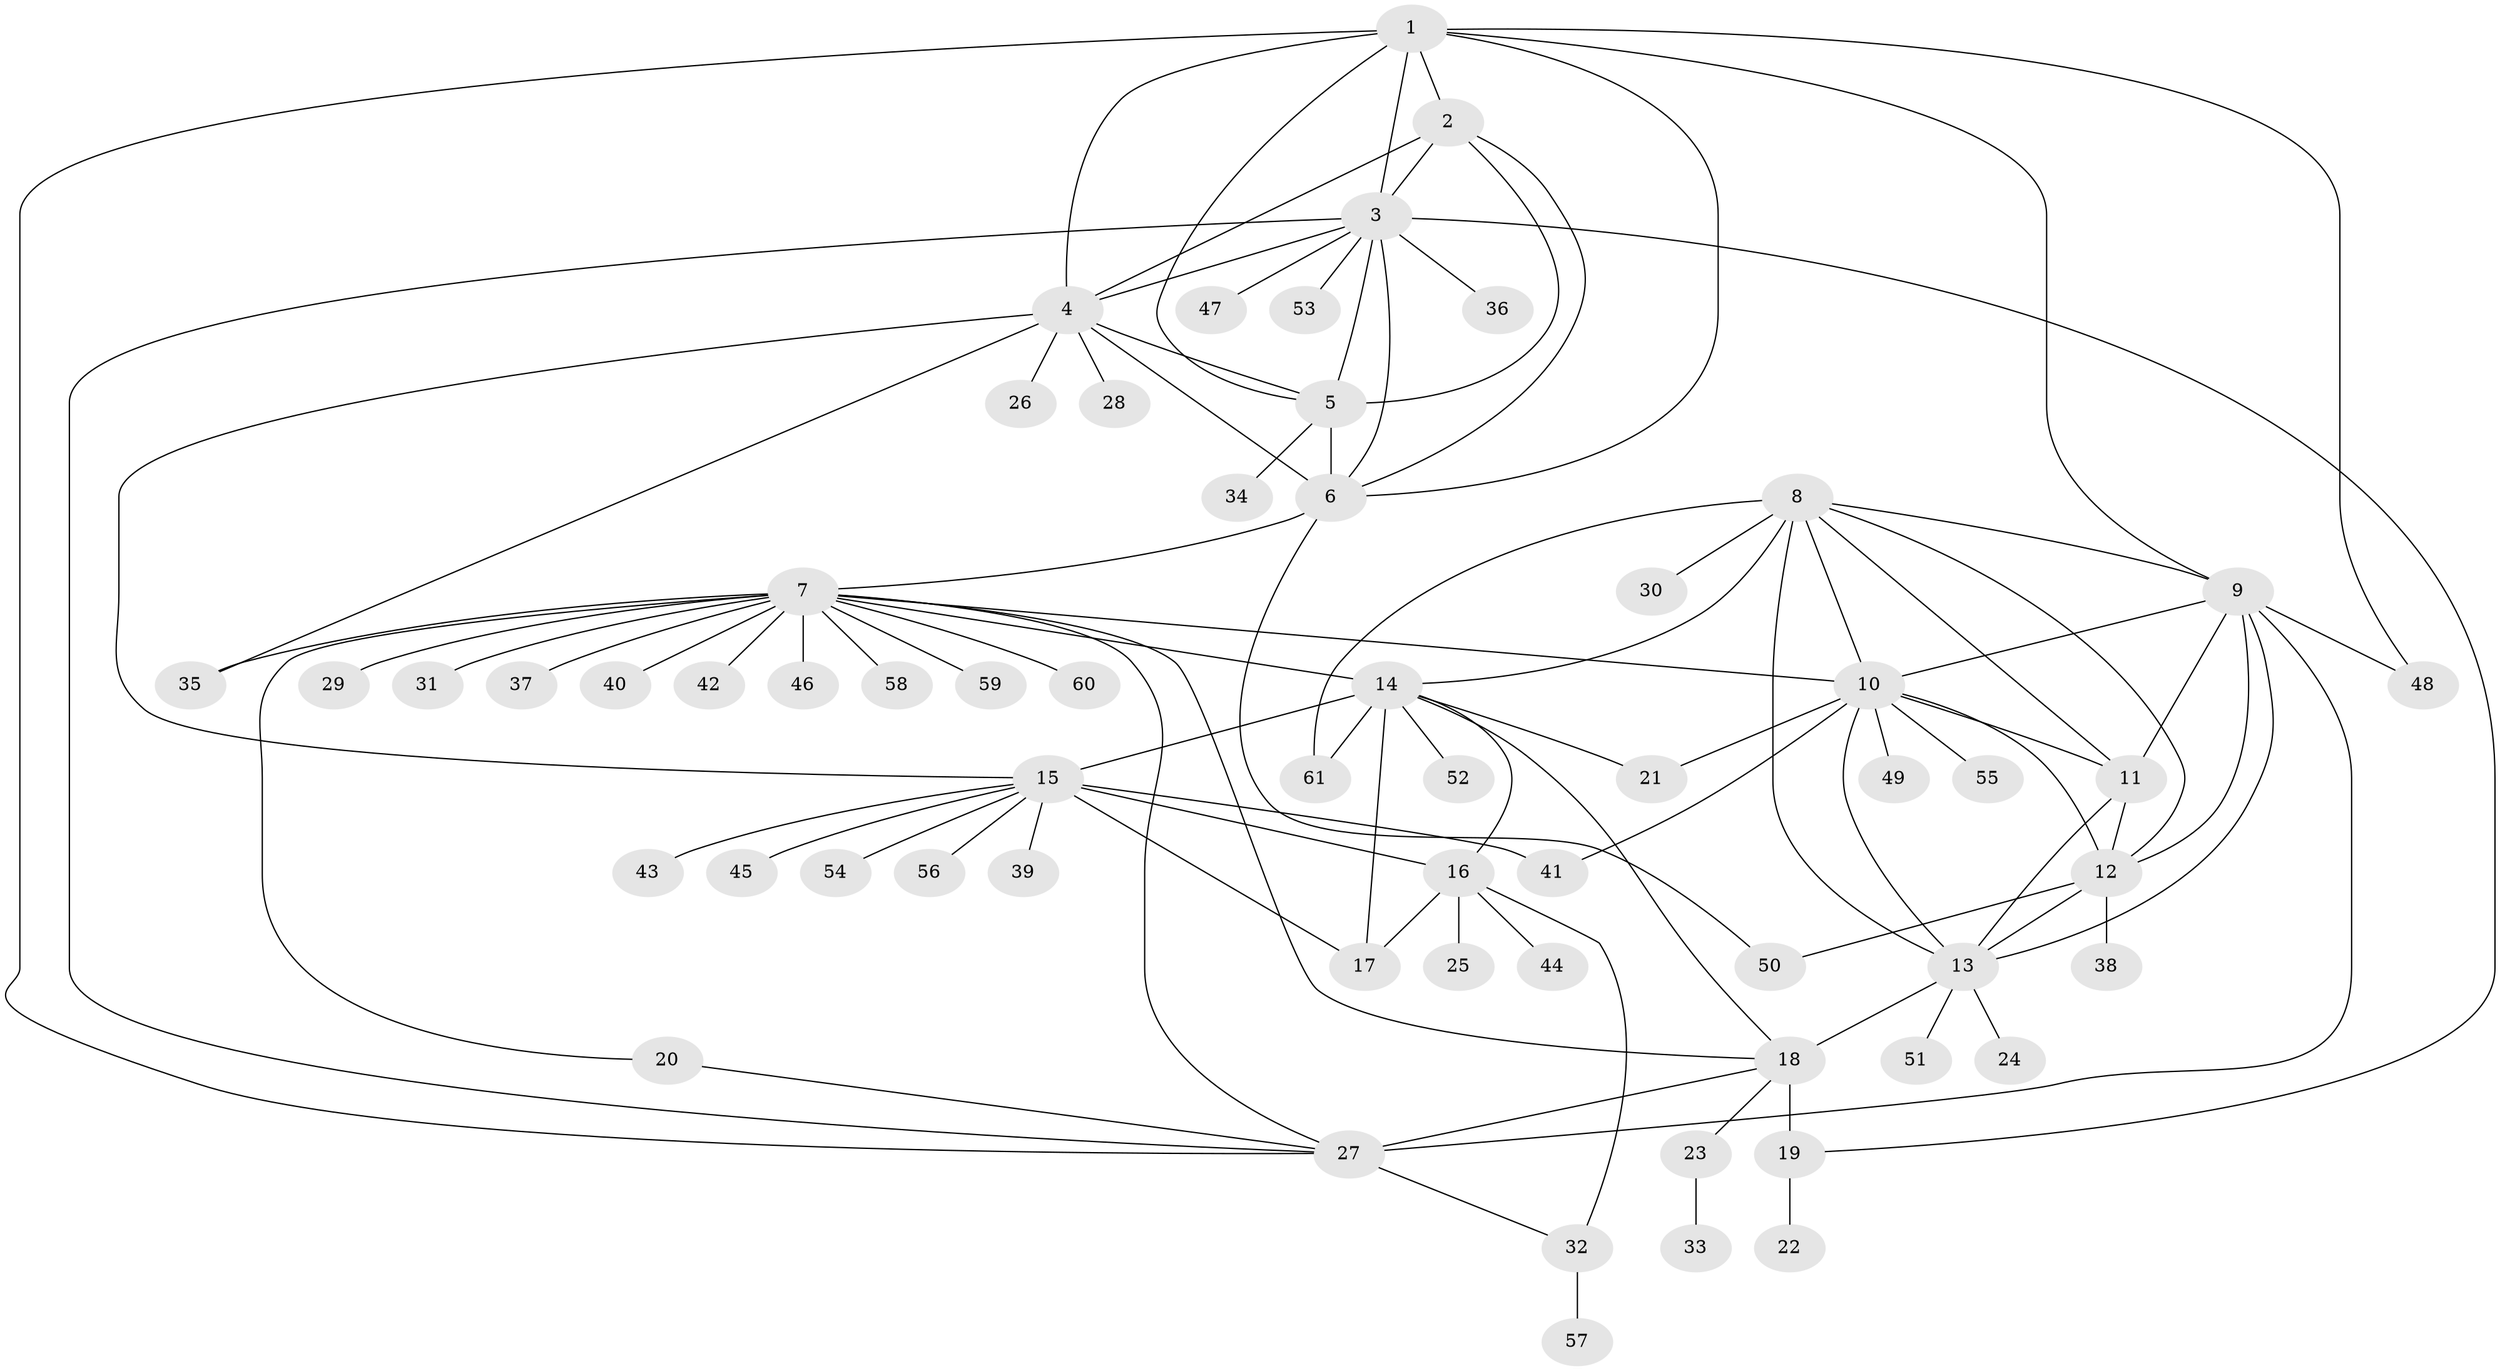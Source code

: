 // original degree distribution, {9: 0.06557377049180328, 6: 0.03278688524590164, 11: 0.01639344262295082, 10: 0.01639344262295082, 12: 0.00819672131147541, 7: 0.05737704918032787, 8: 0.040983606557377046, 13: 0.00819672131147541, 5: 0.00819672131147541, 2: 0.1557377049180328, 1: 0.5409836065573771, 3: 0.040983606557377046, 4: 0.00819672131147541}
// Generated by graph-tools (version 1.1) at 2025/37/03/09/25 02:37:16]
// undirected, 61 vertices, 101 edges
graph export_dot {
graph [start="1"]
  node [color=gray90,style=filled];
  1;
  2;
  3;
  4;
  5;
  6;
  7;
  8;
  9;
  10;
  11;
  12;
  13;
  14;
  15;
  16;
  17;
  18;
  19;
  20;
  21;
  22;
  23;
  24;
  25;
  26;
  27;
  28;
  29;
  30;
  31;
  32;
  33;
  34;
  35;
  36;
  37;
  38;
  39;
  40;
  41;
  42;
  43;
  44;
  45;
  46;
  47;
  48;
  49;
  50;
  51;
  52;
  53;
  54;
  55;
  56;
  57;
  58;
  59;
  60;
  61;
  1 -- 2 [weight=1.0];
  1 -- 3 [weight=1.0];
  1 -- 4 [weight=1.0];
  1 -- 5 [weight=1.0];
  1 -- 6 [weight=1.0];
  1 -- 9 [weight=1.0];
  1 -- 27 [weight=1.0];
  1 -- 48 [weight=1.0];
  2 -- 3 [weight=1.0];
  2 -- 4 [weight=1.0];
  2 -- 5 [weight=1.0];
  2 -- 6 [weight=1.0];
  3 -- 4 [weight=1.0];
  3 -- 5 [weight=1.0];
  3 -- 6 [weight=1.0];
  3 -- 19 [weight=1.0];
  3 -- 27 [weight=1.0];
  3 -- 36 [weight=1.0];
  3 -- 47 [weight=1.0];
  3 -- 53 [weight=1.0];
  4 -- 5 [weight=1.0];
  4 -- 6 [weight=1.0];
  4 -- 15 [weight=1.0];
  4 -- 26 [weight=1.0];
  4 -- 28 [weight=1.0];
  4 -- 35 [weight=1.0];
  5 -- 6 [weight=6.0];
  5 -- 34 [weight=1.0];
  6 -- 7 [weight=1.0];
  6 -- 50 [weight=1.0];
  7 -- 10 [weight=1.0];
  7 -- 14 [weight=1.0];
  7 -- 18 [weight=1.0];
  7 -- 20 [weight=1.0];
  7 -- 27 [weight=1.0];
  7 -- 29 [weight=1.0];
  7 -- 31 [weight=1.0];
  7 -- 35 [weight=2.0];
  7 -- 37 [weight=1.0];
  7 -- 40 [weight=1.0];
  7 -- 42 [weight=1.0];
  7 -- 46 [weight=1.0];
  7 -- 58 [weight=1.0];
  7 -- 59 [weight=1.0];
  7 -- 60 [weight=1.0];
  8 -- 9 [weight=1.0];
  8 -- 10 [weight=1.0];
  8 -- 11 [weight=1.0];
  8 -- 12 [weight=1.0];
  8 -- 13 [weight=1.0];
  8 -- 14 [weight=1.0];
  8 -- 30 [weight=1.0];
  8 -- 61 [weight=1.0];
  9 -- 10 [weight=1.0];
  9 -- 11 [weight=1.0];
  9 -- 12 [weight=1.0];
  9 -- 13 [weight=1.0];
  9 -- 27 [weight=1.0];
  9 -- 48 [weight=1.0];
  10 -- 11 [weight=1.0];
  10 -- 12 [weight=1.0];
  10 -- 13 [weight=1.0];
  10 -- 21 [weight=1.0];
  10 -- 41 [weight=1.0];
  10 -- 49 [weight=1.0];
  10 -- 55 [weight=1.0];
  11 -- 12 [weight=1.0];
  11 -- 13 [weight=1.0];
  12 -- 13 [weight=1.0];
  12 -- 38 [weight=1.0];
  12 -- 50 [weight=1.0];
  13 -- 18 [weight=1.0];
  13 -- 24 [weight=1.0];
  13 -- 51 [weight=1.0];
  14 -- 15 [weight=3.0];
  14 -- 16 [weight=3.0];
  14 -- 17 [weight=6.0];
  14 -- 18 [weight=1.0];
  14 -- 21 [weight=1.0];
  14 -- 52 [weight=1.0];
  14 -- 61 [weight=1.0];
  15 -- 16 [weight=1.0];
  15 -- 17 [weight=1.0];
  15 -- 39 [weight=1.0];
  15 -- 41 [weight=1.0];
  15 -- 43 [weight=1.0];
  15 -- 45 [weight=1.0];
  15 -- 54 [weight=1.0];
  15 -- 56 [weight=1.0];
  16 -- 17 [weight=1.0];
  16 -- 25 [weight=1.0];
  16 -- 32 [weight=1.0];
  16 -- 44 [weight=1.0];
  18 -- 19 [weight=5.0];
  18 -- 23 [weight=1.0];
  18 -- 27 [weight=2.0];
  19 -- 22 [weight=1.0];
  20 -- 27 [weight=1.0];
  23 -- 33 [weight=1.0];
  27 -- 32 [weight=1.0];
  32 -- 57 [weight=1.0];
}
